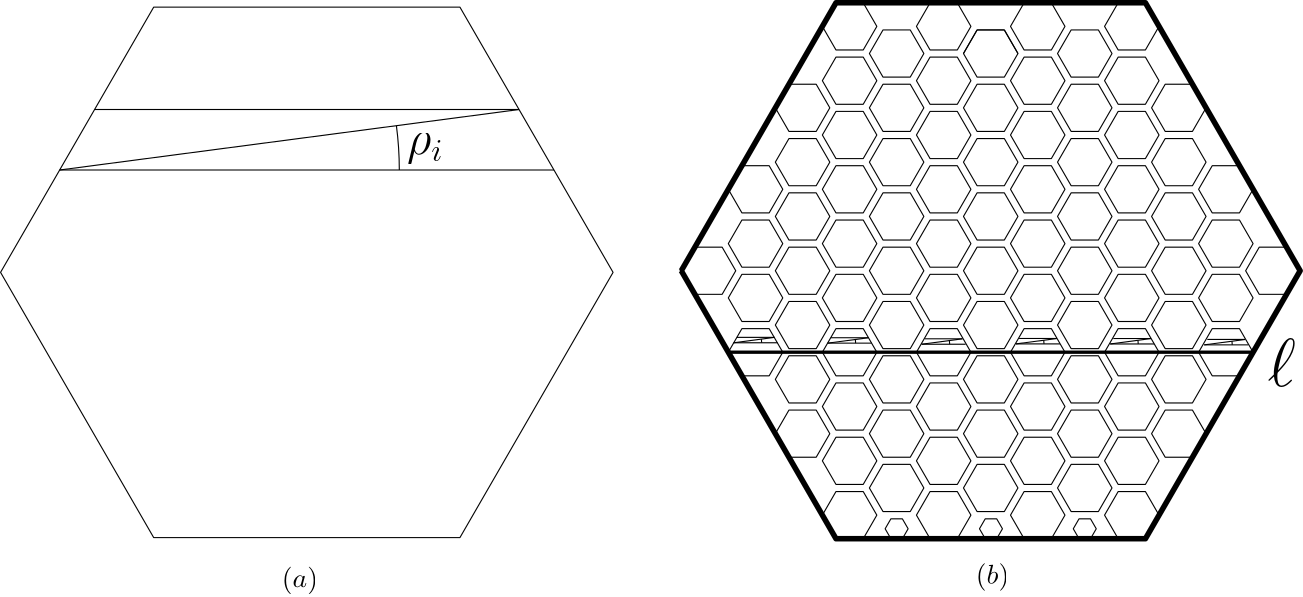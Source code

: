 <?xml version="1.0"?>
<!DOCTYPE ipe SYSTEM "ipe.dtd">
<ipe version="70107" creator="Ipe 7.2.2">
<info created="D:20160608202525" modified="D:20160608204701"/>
<ipestyle name="basic">
<symbol name="arrow/arc(spx)">
<path stroke="sym-stroke" fill="sym-stroke" pen="sym-pen">
0 0 m
-1 0.333 l
-1 -0.333 l
h
</path>
</symbol>
<symbol name="arrow/farc(spx)">
<path stroke="sym-stroke" fill="white" pen="sym-pen">
0 0 m
-1 0.333 l
-1 -0.333 l
h
</path>
</symbol>
<symbol name="arrow/ptarc(spx)">
<path stroke="sym-stroke" fill="sym-stroke" pen="sym-pen">
0 0 m
-1 0.333 l
-0.8 0 l
-1 -0.333 l
h
</path>
</symbol>
<symbol name="arrow/fptarc(spx)">
<path stroke="sym-stroke" fill="white" pen="sym-pen">
0 0 m
-1 0.333 l
-0.8 0 l
-1 -0.333 l
h
</path>
</symbol>
<symbol name="mark/circle(sx)" transformations="translations">
<path fill="sym-stroke">
0.6 0 0 0.6 0 0 e
0.4 0 0 0.4 0 0 e
</path>
</symbol>
<symbol name="mark/disk(sx)" transformations="translations">
<path fill="sym-stroke">
0.6 0 0 0.6 0 0 e
</path>
</symbol>
<symbol name="mark/fdisk(sfx)" transformations="translations">
<group>
<path fill="sym-fill">
0.5 0 0 0.5 0 0 e
</path>
<path fill="sym-stroke" fillrule="eofill">
0.6 0 0 0.6 0 0 e
0.4 0 0 0.4 0 0 e
</path>
</group>
</symbol>
<symbol name="mark/box(sx)" transformations="translations">
<path fill="sym-stroke" fillrule="eofill">
-0.6 -0.6 m
0.6 -0.6 l
0.6 0.6 l
-0.6 0.6 l
h
-0.4 -0.4 m
0.4 -0.4 l
0.4 0.4 l
-0.4 0.4 l
h
</path>
</symbol>
<symbol name="mark/square(sx)" transformations="translations">
<path fill="sym-stroke">
-0.6 -0.6 m
0.6 -0.6 l
0.6 0.6 l
-0.6 0.6 l
h
</path>
</symbol>
<symbol name="mark/fsquare(sfx)" transformations="translations">
<group>
<path fill="sym-fill">
-0.5 -0.5 m
0.5 -0.5 l
0.5 0.5 l
-0.5 0.5 l
h
</path>
<path fill="sym-stroke" fillrule="eofill">
-0.6 -0.6 m
0.6 -0.6 l
0.6 0.6 l
-0.6 0.6 l
h
-0.4 -0.4 m
0.4 -0.4 l
0.4 0.4 l
-0.4 0.4 l
h
</path>
</group>
</symbol>
<symbol name="mark/cross(sx)" transformations="translations">
<group>
<path fill="sym-stroke">
-0.43 -0.57 m
0.57 0.43 l
0.43 0.57 l
-0.57 -0.43 l
h
</path>
<path fill="sym-stroke">
-0.43 0.57 m
0.57 -0.43 l
0.43 -0.57 l
-0.57 0.43 l
h
</path>
</group>
</symbol>
<symbol name="arrow/fnormal(spx)">
<path stroke="sym-stroke" fill="white" pen="sym-pen">
0 0 m
-1 0.333 l
-1 -0.333 l
h
</path>
</symbol>
<symbol name="arrow/pointed(spx)">
<path stroke="sym-stroke" fill="sym-stroke" pen="sym-pen">
0 0 m
-1 0.333 l
-0.8 0 l
-1 -0.333 l
h
</path>
</symbol>
<symbol name="arrow/fpointed(spx)">
<path stroke="sym-stroke" fill="white" pen="sym-pen">
0 0 m
-1 0.333 l
-0.8 0 l
-1 -0.333 l
h
</path>
</symbol>
<symbol name="arrow/linear(spx)">
<path stroke="sym-stroke" pen="sym-pen">
-1 0.333 m
0 0 l
-1 -0.333 l
</path>
</symbol>
<symbol name="arrow/fdouble(spx)">
<path stroke="sym-stroke" fill="white" pen="sym-pen">
0 0 m
-1 0.333 l
-1 -0.333 l
h
-1 0 m
-2 0.333 l
-2 -0.333 l
h
</path>
</symbol>
<symbol name="arrow/double(spx)">
<path stroke="sym-stroke" fill="sym-stroke" pen="sym-pen">
0 0 m
-1 0.333 l
-1 -0.333 l
h
-1 0 m
-2 0.333 l
-2 -0.333 l
h
</path>
</symbol>
<pen name="heavier" value="0.8"/>
<pen name="fat" value="1.2"/>
<pen name="ultrafat" value="2"/>
<symbolsize name="large" value="5"/>
<symbolsize name="small" value="2"/>
<symbolsize name="tiny" value="1.1"/>
<arrowsize name="large" value="10"/>
<arrowsize name="small" value="5"/>
<arrowsize name="tiny" value="3"/>
<color name="red" value="1 0 0"/>
<color name="green" value="0 1 0"/>
<color name="blue" value="0 0 1"/>
<color name="yellow" value="1 1 0"/>
<color name="orange" value="1 0.647 0"/>
<color name="gold" value="1 0.843 0"/>
<color name="purple" value="0.627 0.125 0.941"/>
<color name="gray" value="0.745"/>
<color name="brown" value="0.647 0.165 0.165"/>
<color name="navy" value="0 0 0.502"/>
<color name="pink" value="1 0.753 0.796"/>
<color name="seagreen" value="0.18 0.545 0.341"/>
<color name="turquoise" value="0.251 0.878 0.816"/>
<color name="violet" value="0.933 0.51 0.933"/>
<color name="darkblue" value="0 0 0.545"/>
<color name="darkcyan" value="0 0.545 0.545"/>
<color name="darkgray" value="0.663"/>
<color name="darkgreen" value="0 0.392 0"/>
<color name="darkmagenta" value="0.545 0 0.545"/>
<color name="darkorange" value="1 0.549 0"/>
<color name="darkred" value="0.545 0 0"/>
<color name="lightblue" value="0.678 0.847 0.902"/>
<color name="lightcyan" value="0.878 1 1"/>
<color name="lightgray" value="0.827"/>
<color name="lightgreen" value="0.565 0.933 0.565"/>
<color name="lightyellow" value="1 1 0.878"/>
<dashstyle name="dashed" value="[4] 0"/>
<dashstyle name="dotted" value="[1 3] 0"/>
<dashstyle name="dash dotted" value="[4 2 1 2] 0"/>
<dashstyle name="dash dot dotted" value="[4 2 1 2 1 2] 0"/>
<textsize name="large" value="\large"/>
<textsize name="Large" value="\Large"/>
<textsize name="LARGE" value="\LARGE"/>
<textsize name="huge" value="\huge"/>
<textsize name="Huge" value="\Huge"/>
<textsize name="small" value="\small"/>
<textsize name="footnote" value="\footnotesize"/>
<textsize name="tiny" value="\tiny"/>
<textstyle name="center" begin="\begin{center}" end="\end{center}"/>
<textstyle name="itemize" begin="\begin{itemize}" end="\end{itemize}"/>
<textstyle name="item" begin="\begin{itemize}\item{}" end="\end{itemize}"/>
<gridsize name="4 pts" value="4"/>
<gridsize name="8 pts (~3 mm)" value="8"/>
<gridsize name="16 pts (~6 mm)" value="16"/>
<gridsize name="32 pts (~12 mm)" value="32"/>
<gridsize name="10 pts (~3.5 mm)" value="10"/>
<gridsize name="20 pts (~7 mm)" value="20"/>
<gridsize name="14 pts (~5 mm)" value="14"/>
<gridsize name="28 pts (~10 mm)" value="28"/>
<gridsize name="56 pts (~20 mm)" value="56"/>
<anglesize name="90 deg" value="90"/>
<anglesize name="60 deg" value="60"/>
<anglesize name="45 deg" value="45"/>
<anglesize name="30 deg" value="30"/>
<anglesize name="22.5 deg" value="22.5"/>
<opacity name="10%" value="0.1"/>
<opacity name="30%" value="0.3"/>
<opacity name="50%" value="0.5"/>
<opacity name="75%" value="0.75"/>
<tiling name="falling" angle="-60" step="4" width="1"/>
<tiling name="rising" angle="30" step="4" width="1"/>
</ipestyle>
<ipestyle name="bigpaper">
<layout paper="10000 6000" origin="0 0" frame="10000 6000"/>
<titlestyle pos="10 10" size="LARGE" color="title"  valign="baseline"/>
</ipestyle>
<page>
<layer name="alpha"/>
<view layers="alpha" active="alpha"/>
<path layer="alpha" matrix="-0.0685207 0 0 0.0685207 5092.86 2119.36" stroke="black">
5455.11 3520 m
5383.55 3643.94 l
5240.45 3643.94 l
5168.89 3520 l
5240.45 3396.06 l
5383.55 3396.06 l
h
</path>
<path matrix="-0.0685207 0 0 0.0685207 5109.79 2109.59" stroke="black">
5455.11 3520 m
5383.55 3643.94 l
5240.45 3643.94 l
5168.89 3520 l
5240.45 3396.06 l
5383.55 3396.06 l
h
</path>
<path matrix="-0.0685207 0 0 0.0685207 5126.72 2119.36" stroke="black">
5455.11 3520 m
5383.55 3643.94 l
5240.45 3643.94 l
5168.89 3520 l
5240.45 3396.06 l
5383.55 3396.06 l
h
</path>
<path matrix="-0.0685207 0 0 0.0685207 5126.72 2099.81" stroke="black">
5455.11 3520 m
5383.55 3643.94 l
5240.45 3643.94 l
5168.89 3520 l
5240.45 3396.06 l
5383.55 3396.06 l
h
</path>
<path matrix="-0.0685207 0 0 0.0685207 5092.86 2099.81" stroke="black">
5455.11 3520 m
5383.55 3643.94 l
5240.45 3643.94 l
5168.89 3520 l
5240.45 3396.06 l
5383.55 3396.06 l
h
</path>
<path matrix="-0.0685207 0 0 0.0685207 5075.93 2109.59" stroke="black">
5455.11 3520 m
5383.55 3643.94 l
5240.45 3643.94 l
5168.89 3520 l
5240.45 3396.06 l
5383.55 3396.06 l
h
</path>
<path matrix="-0.0685207 0 0 0.0685207 5025.13 2119.36" stroke="black">
5455.11 3520 m
5383.55 3643.94 l
5240.45 3643.94 l
5168.89 3520 l
5240.45 3396.06 l
5383.55 3396.06 l
h
</path>
<path matrix="-0.0685207 0 0 0.0685207 5042.06 2109.59" stroke="black">
5455.11 3520 m
5383.55 3643.94 l
5240.45 3643.94 l
5168.89 3520 l
5240.45 3396.06 l
5383.55 3396.06 l
h
</path>
<path matrix="-0.0685207 0 0 0.0685207 5059 2119.36" stroke="black">
5455.11 3520 m
5383.55 3643.94 l
5240.45 3643.94 l
5168.89 3520 l
5240.45 3396.06 l
5383.55 3396.06 l
h
</path>
<path matrix="-0.0685207 0 0 0.0685207 5059 2099.81" stroke="black">
5455.11 3520 m
5383.55 3643.94 l
5240.45 3643.94 l
5168.89 3520 l
5240.45 3396.06 l
5383.55 3396.06 l
h
</path>
<path matrix="-0.0685207 0 0 0.0685207 5025.13 2099.81" stroke="black">
5455.11 3520 m
5383.55 3643.94 l
5240.45 3643.94 l
5168.89 3520 l
5240.45 3396.06 l
5383.55 3396.06 l
h
</path>
<path matrix="-0.0685207 0 0 0.0685207 5092.86 2060.71" stroke="black">
5455.11 3520 m
5383.55 3643.94 l
5240.45 3643.94 l
5168.89 3520 l
5240.45 3396.06 l
5383.55 3396.06 l
h
</path>
<path matrix="-0.0685207 0 0 0.0685207 5109.79 2070.49" stroke="black">
5455.11 3520 m
5383.55 3643.94 l
5240.45 3643.94 l
5168.89 3520 l
5240.45 3396.06 l
5383.55 3396.06 l
h
</path>
<path matrix="-0.0685207 0 0 0.0685207 5092.86 2080.26" stroke="black">
5455.11 3520 m
5383.55 3643.94 l
5240.45 3643.94 l
5168.89 3520 l
5240.45 3396.06 l
5383.55 3396.06 l
h
</path>
<path matrix="-0.0685207 0 0 0.0685207 5109.79 2050.94" stroke="black">
5455.11 3520 m
5383.55 3643.94 l
5240.45 3643.94 l
5168.89 3520 l
5240.45 3396.06 l
5383.55 3396.06 l
h
</path>
<path matrix="-0.0685207 0 0 0.0685207 5126.72 2060.71" stroke="black">
5455.11 3520 m
5383.55 3643.94 l
5240.45 3643.94 l
5168.89 3520 l
5240.45 3396.06 l
5383.55 3396.06 l
h
</path>
<path matrix="-0.0685207 0 0 0.0685207 5109.79 2090.04" stroke="black">
5455.11 3520 m
5383.55 3643.94 l
5240.45 3643.94 l
5168.89 3520 l
5240.45 3396.06 l
5383.55 3396.06 l
h
</path>
<path matrix="-0.0685207 0 0 0.0685207 5126.72 2080.26" stroke="black">
5455.11 3520 m
5383.55 3643.94 l
5240.45 3643.94 l
5168.89 3520 l
5240.45 3396.06 l
5383.55 3396.06 l
h
</path>
<path matrix="-0.0685207 0 0 0.0685207 5126.72 2041.16" stroke="black">
5455.11 3520 m
5383.55 3643.94 l
5240.45 3643.94 l
5168.89 3520 l
5240.45 3396.06 l
5383.55 3396.06 l
h
</path>
<path matrix="-0.0685207 0 0 0.0685207 5092.86 2041.16" stroke="black">
5455.11 3520 m
5383.55 3643.94 l
5240.45 3643.94 l
5168.89 3520 l
5240.45 3396.06 l
5383.55 3396.06 l
h
</path>
<path matrix="-0.0685207 0 0 0.0685207 5075.93 2050.94" stroke="black">
5455.11 3520 m
5383.55 3643.94 l
5240.45 3643.94 l
5168.89 3520 l
5240.45 3396.06 l
5383.55 3396.06 l
h
</path>
<path matrix="-0.0685207 0 0 0.0685207 5075.93 2070.49" stroke="black">
5455.11 3520 m
5383.55 3643.94 l
5240.45 3643.94 l
5168.89 3520 l
5240.45 3396.06 l
5383.55 3396.06 l
h
</path>
<path matrix="-0.0685207 0 0 0.0685207 5075.93 2090.04" stroke="black">
5455.11 3520 m
5383.55 3643.94 l
5240.45 3643.94 l
5168.89 3520 l
5240.45 3396.06 l
5383.55 3396.06 l
h
</path>
<path matrix="-0.0685207 0 0 0.0685207 5025.13 2060.71" stroke="black">
5455.11 3520 m
5383.55 3643.94 l
5240.45 3643.94 l
5168.89 3520 l
5240.45 3396.06 l
5383.55 3396.06 l
h
</path>
<path matrix="-0.0685207 0 0 0.0685207 5042.06 2070.49" stroke="black">
5455.11 3520 m
5383.55 3643.94 l
5240.45 3643.94 l
5168.89 3520 l
5240.45 3396.06 l
5383.55 3396.06 l
h
</path>
<path matrix="-0.0685207 0 0 0.0685207 5025.13 2080.26" stroke="black">
5455.11 3520 m
5383.55 3643.94 l
5240.45 3643.94 l
5168.89 3520 l
5240.45 3396.06 l
5383.55 3396.06 l
h
</path>
<path matrix="-0.0685207 0 0 0.0685207 5042.06 2050.94" stroke="black">
5455.11 3520 m
5383.55 3643.94 l
5240.45 3643.94 l
5168.89 3520 l
5240.45 3396.06 l
5383.55 3396.06 l
h
</path>
<path matrix="-0.0685207 0 0 0.0685207 5059 2060.71" stroke="black">
5455.11 3520 m
5383.55 3643.94 l
5240.45 3643.94 l
5168.89 3520 l
5240.45 3396.06 l
5383.55 3396.06 l
h
</path>
<path matrix="-0.0685207 0 0 0.0685207 5042.06 2090.04" stroke="black">
5455.11 3520 m
5383.55 3643.94 l
5240.45 3643.94 l
5168.89 3520 l
5240.45 3396.06 l
5383.55 3396.06 l
h
</path>
<path matrix="-0.0685207 0 0 0.0685207 5059 2080.26" stroke="black">
5455.11 3520 m
5383.55 3643.94 l
5240.45 3643.94 l
5168.89 3520 l
5240.45 3396.06 l
5383.55 3396.06 l
h
</path>
<path matrix="-0.0685207 0 0 0.0685207 5059 2041.16" stroke="black">
5455.11 3520 m
5383.55 3643.94 l
5240.45 3643.94 l
5168.89 3520 l
5240.45 3396.06 l
5383.55 3396.06 l
h
</path>
<path matrix="-0.0685207 0 0 0.0685207 5025.13 2041.16" stroke="black">
5455.11 3520 m
5383.55 3643.94 l
5240.45 3643.94 l
5168.89 3520 l
5240.45 3396.06 l
5383.55 3396.06 l
h
</path>
<path matrix="-0.0685207 0 0 0.0685207 5008.2 2050.94" stroke="black">
5455.11 3520 m
5383.55 3643.94 l
5240.45 3643.94 l
5168.89 3520 l
5240.45 3396.06 l
5383.55 3396.06 l
h
</path>
<path matrix="-0.0685207 0 0 0.0685207 5008.2 2070.49" stroke="black">
5455.11 3520 m
5383.55 3643.94 l
5240.45 3643.94 l
5168.89 3520 l
5240.45 3396.06 l
5383.55 3396.06 l
h
</path>
<path matrix="-0.0685207 0 0 0.0685207 5008.2 2090.04" stroke="black">
5455.11 3520 m
5383.55 3643.94 l
5240.45 3643.94 l
5168.89 3520 l
5240.45 3396.06 l
5383.55 3396.06 l
h
</path>
<path matrix="-0.0685207 0 0 0.0685207 4991.27 2060.71" stroke="black">
5455.11 3520 m
5383.55 3643.94 l
5240.45 3643.94 l
5168.89 3520 l
5240.45 3396.06 l
5383.55 3396.06 l
h
</path>
<path matrix="-0.0685207 0 0 0.0685207 4991.27 2041.16" stroke="black">
5455.11 3520 m
5383.55 3643.94 l
5240.45 3643.94 l
5168.89 3520 l
5240.45 3396.06 l
5383.55 3396.06 l
h
</path>
<path matrix="-0.0685207 0 0 0.0685207 5160.58 2060.71" stroke="black">
5455.11 3520 m
5383.55 3643.94 l
5240.45 3643.94 l
5168.89 3520 l
5240.45 3396.06 l
5383.55 3396.06 l
h
</path>
<path matrix="-0.0685207 0 0 0.0685207 5160.58 2041.16" stroke="black">
5455.11 3520 m
5383.55 3643.94 l
5240.45 3643.94 l
5168.89 3520 l
5240.45 3396.06 l
5383.55 3396.06 l
h
</path>
<path matrix="-0.0685207 0 0 0.0685207 5143.65 2050.94" stroke="black">
5455.11 3520 m
5383.55 3643.94 l
5240.45 3643.94 l
5168.89 3520 l
5240.45 3396.06 l
5383.55 3396.06 l
h
</path>
<path matrix="-0.0685207 0 0 0.0685207 5143.65 2070.49" stroke="black">
5455.11 3520 m
5383.55 3643.94 l
5240.45 3643.94 l
5168.89 3520 l
5240.45 3396.06 l
5383.55 3396.06 l
h
</path>
<path matrix="-0.0685207 0 0 0.0685207 5143.65 2090.04" stroke="black">
5455.11 3520 m
5383.55 3643.94 l
5240.45 3643.94 l
5168.89 3520 l
5240.45 3396.06 l
5383.55 3396.06 l
h
</path>
<path matrix="-0.0685207 0 0 0.0685207 5092.86 2002.06" stroke="black">
5455.11 3520 m
5383.55 3643.94 l
5240.45 3643.94 l
5168.89 3520 l
5240.45 3396.06 l
5383.55 3396.06 l
h
</path>
<path matrix="-0.0685207 0 0 0.0685207 5109.79 2011.84" stroke="black">
5455.11 3520 m
5383.55 3643.94 l
5240.45 3643.94 l
5168.89 3520 l
5240.45 3396.06 l
5383.55 3396.06 l
h
</path>
<path matrix="-0.0685207 0 0 0.0685207 5092.86 2021.61" stroke="black">
5455.11 3520 m
5383.55 3643.94 l
5240.45 3643.94 l
5168.89 3520 l
5240.45 3396.06 l
5383.55 3396.06 l
h
</path>
<path matrix="-0.0685207 0 0 0.0685207 5109.79 1992.29" stroke="black">
5455.11 3520 m
5383.55 3643.94 l
5240.45 3643.94 l
5168.89 3520 l
5240.45 3396.06 l
5383.55 3396.06 l
h
</path>
<path matrix="-0.0685207 0 0 0.0685207 5126.72 2002.06" stroke="black">
5455.11 3520 m
5383.55 3643.94 l
5240.45 3643.94 l
5168.89 3520 l
5240.45 3396.06 l
5383.55 3396.06 l
h
</path>
<path matrix="-0.0685207 0 0 0.0685207 5109.79 2031.39" stroke="black">
5455.11 3520 m
5383.55 3643.94 l
5240.45 3643.94 l
5168.89 3520 l
5240.45 3396.06 l
5383.55 3396.06 l
h
</path>
<path matrix="-0.0685207 0 0 0.0685207 5126.72 2021.61" stroke="black">
5455.11 3520 m
5383.55 3643.94 l
5240.45 3643.94 l
5168.89 3520 l
5240.45 3396.06 l
5383.55 3396.06 l
h
</path>
<path matrix="-0.0685207 0 0 0.0685207 5126.72 1982.51" stroke="black">
5455.11 3520 m
5383.55 3643.94 l
5240.45 3643.94 l
5168.89 3520 l
5240.45 3396.06 l
5383.55 3396.06 l
h
</path>
<path matrix="-0.0685207 0 0 0.0685207 5092.86 1982.51" stroke="black">
5455.11 3520 m
5383.55 3643.94 l
5240.45 3643.94 l
5168.89 3520 l
5240.45 3396.06 l
5383.55 3396.06 l
h
</path>
<path matrix="-0.0685207 0 0 0.0685207 5075.93 1992.29" stroke="black">
5455.11 3520 m
5383.55 3643.94 l
5240.45 3643.94 l
5168.89 3520 l
5240.45 3396.06 l
5383.55 3396.06 l
h
</path>
<path matrix="-0.0685207 0 0 0.0685207 5075.93 2011.84" stroke="black">
5455.11 3520 m
5383.55 3643.94 l
5240.45 3643.94 l
5168.89 3520 l
5240.45 3396.06 l
5383.55 3396.06 l
h
</path>
<path matrix="-0.0685207 0 0 0.0685207 5075.93 2031.39" stroke="black">
5455.11 3520 m
5383.55 3643.94 l
5240.45 3643.94 l
5168.89 3520 l
5240.45 3396.06 l
5383.55 3396.06 l
h
</path>
<path matrix="-0.0685207 0 0 0.0685207 5025.13 2002.06" stroke="black">
5455.11 3520 m
5383.55 3643.94 l
5240.45 3643.94 l
5168.89 3520 l
5240.45 3396.06 l
5383.55 3396.06 l
h
</path>
<path matrix="-0.0685207 0 0 0.0685207 5042.06 2011.84" stroke="black">
5455.11 3520 m
5383.55 3643.94 l
5240.45 3643.94 l
5168.89 3520 l
5240.45 3396.06 l
5383.55 3396.06 l
h
</path>
<path matrix="-0.0685207 0 0 0.0685207 5025.13 2021.61" stroke="black">
5455.11 3520 m
5383.55 3643.94 l
5240.45 3643.94 l
5168.89 3520 l
5240.45 3396.06 l
5383.55 3396.06 l
h
</path>
<path matrix="-0.0685207 0 0 0.0685207 5042.06 1992.29" stroke="black">
5455.11 3520 m
5383.55 3643.94 l
5240.45 3643.94 l
5168.89 3520 l
5240.45 3396.06 l
5383.55 3396.06 l
h
</path>
<path matrix="-0.0685207 0 0 0.0685207 5059 2002.06" stroke="black">
5455.11 3520 m
5383.55 3643.94 l
5240.45 3643.94 l
5168.89 3520 l
5240.45 3396.06 l
5383.55 3396.06 l
h
</path>
<path matrix="-0.0685207 0 0 0.0685207 5042.06 2031.39" stroke="black">
5455.11 3520 m
5383.55 3643.94 l
5240.45 3643.94 l
5168.89 3520 l
5240.45 3396.06 l
5383.55 3396.06 l
h
</path>
<path matrix="-0.0685207 0 0 0.0685207 5059 2021.61" stroke="black">
5455.11 3520 m
5383.55 3643.94 l
5240.45 3643.94 l
5168.89 3520 l
5240.45 3396.06 l
5383.55 3396.06 l
h
</path>
<path matrix="-0.0685207 0 0 0.0685207 5059 1982.51" stroke="black">
5455.11 3520 m
5383.55 3643.94 l
5240.45 3643.94 l
5168.89 3520 l
5240.45 3396.06 l
5383.55 3396.06 l
h
</path>
<path matrix="-0.0685207 0 0 0.0685207 5025.13 1982.51" stroke="black">
5455.11 3520 m
5383.55 3643.94 l
5240.45 3643.94 l
5168.89 3520 l
5240.45 3396.06 l
5383.55 3396.06 l
h
</path>
<path matrix="-0.0685207 0 0 0.0685207 5008.2 1992.29" stroke="black">
5455.11 3520 m
5383.55 3643.94 l
5240.45 3643.94 l
5168.89 3520 l
5240.45 3396.06 l
5383.55 3396.06 l
h
</path>
<path matrix="-0.0685207 0 0 0.0685207 5008.2 2011.84" stroke="black">
5455.11 3520 m
5383.55 3643.94 l
5240.45 3643.94 l
5168.89 3520 l
5240.45 3396.06 l
5383.55 3396.06 l
h
</path>
<path matrix="-0.0685207 0 0 0.0685207 5008.2 2031.39" stroke="black">
5455.11 3520 m
5383.55 3643.94 l
5240.45 3643.94 l
5168.89 3520 l
5240.45 3396.06 l
5383.55 3396.06 l
h
</path>
<path matrix="-0.0685207 0 0 0.0685207 4991.27 2002.06" stroke="black">
5455.11 3520 m
5383.55 3643.94 l
5240.45 3643.94 l
5168.89 3520 l
5240.45 3396.06 l
5383.55 3396.06 l
h
</path>
<path matrix="-0.0685207 0 0 0.0685207 4974.34 2031.39" stroke="black">
5455.11 3520 m
5383.55 3643.94 l
5240.45 3643.94 l
5168.89 3520 l
5240.45 3396.06 l
5383.55 3396.06 l
h
</path>
<path matrix="-0.0685207 0 0 0.0685207 4991.27 2021.61" stroke="black">
5455.11 3520 m
5383.55 3643.94 l
5240.45 3643.94 l
5168.89 3520 l
5240.45 3396.06 l
5383.55 3396.06 l
h
</path>
<path matrix="-0.0685207 0 0 0.0685207 5160.58 2002.06" stroke="black">
5455.11 3520 m
5383.55 3643.94 l
5240.45 3643.94 l
5168.89 3520 l
5240.45 3396.06 l
5383.55 3396.06 l
h
</path>
<path matrix="-0.0685207 0 0 0.0685207 5160.58 2021.61" stroke="black">
5455.11 3520 m
5383.55 3643.94 l
5240.45 3643.94 l
5168.89 3520 l
5240.45 3396.06 l
5383.55 3396.06 l
h
</path>
<path matrix="-0.0685207 0 0 0.0685207 5177.51 2031.39" stroke="black">
5455.11 3520 m
5383.55 3643.94 l
5240.45 3643.94 l
5168.89 3520 l
5240.45 3396.06 l
5383.55 3396.06 l
h
</path>
<path matrix="-0.0685207 0 0 0.0685207 5143.65 1992.29" stroke="black">
5455.11 3520 m
5383.55 3643.94 l
5240.45 3643.94 l
5168.89 3520 l
5240.45 3396.06 l
5383.55 3396.06 l
h
</path>
<path matrix="-0.0685207 0 0 0.0685207 5143.65 2011.84" stroke="black">
5455.11 3520 m
5383.55 3643.94 l
5240.45 3643.94 l
5168.89 3520 l
5240.45 3396.06 l
5383.55 3396.06 l
h
</path>
<path matrix="-0.0685207 0 0 0.0685207 5143.65 2031.39" stroke="black">
5455.11 3520 m
5383.55 3643.94 l
5240.45 3643.94 l
5168.89 3520 l
5240.45 3396.06 l
5383.55 3396.06 l
h
</path>
<path matrix="-0.0685207 0 0 0.0685207 5092.86 1943.41" stroke="black">
5455.11 3520 m
5383.55 3643.94 l
5240.45 3643.94 l
5168.89 3520 l
5240.45 3396.06 l
5383.55 3396.06 l
h
</path>
<path matrix="-0.0685207 0 0 0.0685207 5109.79 1953.19" stroke="black">
5455.11 3520 m
5383.55 3643.94 l
5240.45 3643.94 l
5168.89 3520 l
5240.45 3396.06 l
5383.55 3396.06 l
h
</path>
<path matrix="-0.0685207 0 0 0.0685207 5092.86 1962.96" stroke="black">
5455.11 3520 m
5383.55 3643.94 l
5240.45 3643.94 l
5168.89 3520 l
5240.45 3396.06 l
5383.55 3396.06 l
h
</path>
<path matrix="-0.0685207 0 0 0.0685207 5126.72 1943.41" stroke="black">
5455.11 3520 m
5383.55 3643.94 l
5240.45 3643.94 l
5168.89 3520 l
5240.45 3396.06 l
5383.55 3396.06 l
h
</path>
<path matrix="-0.0685207 0 0 0.0685207 5109.79 1972.74" stroke="black">
5455.11 3520 m
5383.55 3643.94 l
5240.45 3643.94 l
5168.89 3520 l
5240.45 3396.06 l
5383.55 3396.06 l
h
</path>
<path matrix="-0.0685207 0 0 0.0685207 5126.72 1962.96" stroke="black">
5455.11 3520 m
5383.55 3643.94 l
5240.45 3643.94 l
5168.89 3520 l
5240.45 3396.06 l
5383.55 3396.06 l
h
</path>
<path matrix="-0.0685207 0 0 0.0685207 5075.93 1953.19" stroke="black">
5455.11 3520 m
5383.55 3643.94 l
5240.45 3643.94 l
5168.89 3520 l
5240.45 3396.06 l
5383.55 3396.06 l
h
</path>
<path matrix="-0.0685207 0 0 0.0685207 5075.93 1972.74" stroke="black">
5455.11 3520 m
5383.55 3643.94 l
5240.45 3643.94 l
5168.89 3520 l
5240.45 3396.06 l
5383.55 3396.06 l
h
</path>
<path matrix="-0.0685207 0 0 0.0685207 5025.13 1943.41" stroke="black">
5455.11 3520 m
5383.55 3643.94 l
5240.45 3643.94 l
5168.89 3520 l
5240.45 3396.06 l
5383.55 3396.06 l
h
</path>
<path matrix="-0.0685207 0 0 0.0685207 5042.06 1953.19" stroke="black">
5455.11 3520 m
5383.55 3643.94 l
5240.45 3643.94 l
5168.89 3520 l
5240.45 3396.06 l
5383.55 3396.06 l
h
</path>
<path matrix="-0.0685207 0 0 0.0685207 5025.13 1962.96" stroke="black">
5455.11 3520 m
5383.55 3643.94 l
5240.45 3643.94 l
5168.89 3520 l
5240.45 3396.06 l
5383.55 3396.06 l
h
</path>
<path matrix="-0.0685207 0 0 0.0685207 5059 1943.41" stroke="black">
5455.11 3520 m
5383.55 3643.94 l
5240.45 3643.94 l
5168.89 3520 l
5240.45 3396.06 l
5383.55 3396.06 l
h
</path>
<path matrix="-0.0685207 0 0 0.0685207 5042.06 1972.74" stroke="black">
5455.11 3520 m
5383.55 3643.94 l
5240.45 3643.94 l
5168.89 3520 l
5240.45 3396.06 l
5383.55 3396.06 l
h
</path>
<path matrix="-0.0685207 0 0 0.0685207 5059 1962.96" stroke="black">
5455.11 3520 m
5383.55 3643.94 l
5240.45 3643.94 l
5168.89 3520 l
5240.45 3396.06 l
5383.55 3396.06 l
h
</path>
<path matrix="-0.0685207 0 0 0.0685207 5008.2 1972.74" stroke="black">
5455.11 3520 m
5383.55 3643.94 l
5240.45 3643.94 l
5168.89 3520 l
5240.45 3396.06 l
5383.55 3396.06 l
h
</path>
<path matrix="-0.0685207 0 0 0.0685207 5143.65 1972.74" stroke="black">
5455.11 3520 m
5383.55 3643.94 l
5240.45 3643.94 l
5168.89 3520 l
5240.45 3396.06 l
5383.55 3396.06 l
h
</path>
<path matrix="-0.0685207 0 0 0.0685207 5074.26 2066.62" stroke="black" pen="fat">
6913.32 3005.73 m
6100.47 4413.62 l
4474.78 4413.62 l
3661.93 3005.73 l
4474.78 1597.84 l
6100.47 1597.84 l
h
</path>
<path matrix="-0.0685207 0 0 0.0685207 5074.26 2027.16" stroke="black" pen="ultrafat">
6913.32 3581.73 m
6100.47 4989.62 l
4474.78 4989.61 l
3661.93 3581.73 l
4474.78 2173.85 l
6100.48 2173.85 l
6913.32 3581.73 l
</path>
<path matrix="-0.0685207 0 0 0.0685207 5074.26 2027.16" stroke="black">
5359.18 4846.95 m
5430.74 4723.01 l
</path>
<path matrix="-0.0685207 0 0 0.0685207 5074.26 2027.16" stroke="black">
5216.08 4846.95 m
5144.52 4723.01 l
</path>
<path matrix="-0.0685207 0 0 0.0685207 5074.26 2027.16" stroke="black">
5359.18 4846.95 m
5216.08 4846.95 l
</path>
<path matrix="0.0289027 0 0 -0.0289027 4558.51 2281.43" stroke="black">
5455.11 3520 m
5383.55 3643.94 l
5240.45 3643.94 l
5168.89 3520 l
5240.45 3396.06 l
5383.55 3396.06 l
h
</path>
<path matrix="0.0289027 0 0 -0.0289027 4524.55 2281.43" stroke="black">
5455.11 3520 m
5383.55 3643.94 l
5240.45 3643.94 l
5168.89 3520 l
5240.45 3396.06 l
5383.55 3396.06 l
h
</path>
<path matrix="0.0289027 0 0 -0.0289027 4592.28 2281.43" stroke="black">
5455.11 3520 m
5383.55 3643.94 l
5240.45 3643.94 l
5168.89 3520 l
5240.45 3396.06 l
5383.55 3396.06 l
h
</path>
<path stroke="black">
4653.23 2246.52 m
4669.07 2246.52 l
</path>
<path stroke="black">
4667.94 2248.47 m
4654.35 2248.47 l
</path>
<path stroke="black">
4653.23 2246.52 m
4667.94 2248.47 l
</path>
<path stroke="black">
4663.32 2246.52 m
10.0871 0 0 10.0871 4653.23 2246.52 4663.23 2247.84 a
</path>
<path stroke="black" pen="fat">
4806.4 2243.25 m
4617.49 2243.26 l
</path>
<path matrix="1 0 0 1 -33.8347 0.137459" stroke="black">
4653.23 2246.52 m
4669.07 2246.52 l
</path>
<path matrix="1 0 0 1 -33.8347 0.137459" stroke="black">
4667.94 2248.47 m
4654.35 2248.47 l
</path>
<path matrix="1 0 0 1 -33.8347 0.137459" stroke="black">
4653.23 2246.52 m
4667.94 2248.47 l
</path>
<path matrix="1 0 0 1 -33.8347 0.137459" stroke="black">
4663.32 2246.52 m
10.0871 0 0 10.0871 4653.23 2246.52 4663.23 2247.84 a
</path>
<path matrix="1 0 0 1 33.8498 -0.384967" stroke="black">
4653.23 2246.52 m
4669.07 2246.52 l
</path>
<path matrix="1 0 0 1 33.8498 -0.384967" stroke="black">
4667.94 2248.47 m
4654.35 2248.47 l
</path>
<path matrix="1 0 0 1 33.8498 -0.384967" stroke="black">
4653.23 2246.52 m
4667.94 2248.47 l
</path>
<path matrix="1 0 0 1 33.8498 -0.384967" stroke="black">
4663.32 2246.52 m
10.0871 0 0 10.0871 4653.23 2246.52 4663.23 2247.84 a
</path>
<path matrix="1 0 0 1 67.8106 -0.269238" stroke="black">
4653.23 2246.52 m
4669.07 2246.52 l
</path>
<path matrix="1 0 0 1 67.8106 -0.269238" stroke="black">
4667.94 2248.47 m
4654.35 2248.47 l
</path>
<path matrix="1 0 0 1 67.8106 -0.269238" stroke="black">
4653.23 2246.52 m
4667.94 2248.47 l
</path>
<path matrix="1 0 0 1 67.8106 -0.269238" stroke="black">
4663.32 2246.52 m
10.0871 0 0 10.0871 4653.23 2246.52 4663.23 2247.84 a
</path>
<path matrix="1 0 0 1 101.734 -0.288624" stroke="black">
4653.23 2246.52 m
4669.07 2246.52 l
</path>
<path matrix="1 0 0 1 101.734 -0.288624" stroke="black">
4667.94 2248.47 m
4654.35 2248.47 l
</path>
<path matrix="1 0 0 1 101.734 -0.288624" stroke="black">
4653.23 2246.52 m
4667.94 2248.47 l
</path>
<path matrix="1 0 0 1 101.734 -0.288624" stroke="black">
4663.32 2246.52 m
10.0871 0 0 10.0871 4653.23 2246.52 4663.23 2247.84 a
</path>
<path matrix="1 0 0 1 135.577 -0.619053" stroke="black">
4653.23 2246.52 m
4669.07 2246.52 l
</path>
<path matrix="1 0 0 1 135.577 -0.619053" stroke="black">
4667.94 2248.47 m
4654.35 2248.47 l
</path>
<path matrix="1 0 0 1 135.577 -0.619053" stroke="black">
4653.23 2246.52 m
4667.94 2248.47 l
</path>
<path matrix="1 0 0 1 135.577 -0.619053" stroke="black">
4663.32 2246.52 m
10.0871 0 0 10.0871 4653.23 2246.52 4663.23 2247.84 a
</path>
<text matrix="1 0 0 1 0 -10.7374" transformations="translations" pos="4811.6 2241.82" stroke="black" type="label" width="10.184" height="17.213" depth="0" valign="baseline" size="Huge">$\ell$</text>
<path matrix="0.7704 0 0 0.7704 521.298 -242.587" stroke="black">
5263.11 3264 m
5191.55 3387.94 l
5048.45 3387.94 l
4976.89 3264 l
5048.45 3140.06 l
5191.55 3140.06 l
h
</path>
<path matrix="0.7704 0 0 0.7704 521.298 -242.587" stroke="black">
5004.51 3311.84 m
5235.49 3311.84 l
</path>
<path matrix="0.7704 0 0 0.7704 521.298 -242.587" stroke="black">
5219.17 3340.1 m
5020.83 3340.1 l
</path>
<path matrix="0.7704 0 0 0.7704 521.298 -242.587" stroke="black">
5004.51 3311.84 m
5219.17 3340.1 l
</path>
<path matrix="0.7704 0 0 0.7704 521.298 -242.587" stroke="black">
5163.23 3311.84 m
158.714 0 0 158.714 5004.51 3311.84 5161.87 3332.55 a
</path>
<text matrix="0.7704 0 0 0.7704 519.107 -246.084" transformations="translations" pos="5169.66 3323.99" stroke="black" type="label" width="13.186" height="7.41" depth="3.35" valign="baseline" size="LARGE">$\rho_i$</text>
<text matrix="1 0 0 1 8.72135 -1.32712" transformations="translations" pos="4448 2160" stroke="black" type="label" width="13.015" height="7.473" depth="2.49" valign="baseline">$(a)$</text>
<text matrix="1 0 0 1 258.563 -0.121436" transformations="translations" pos="4448 2160" stroke="black" type="label" width="12.024" height="7.473" depth="2.49" valign="baseline">$(b)$</text>
</page>
</ipe>

